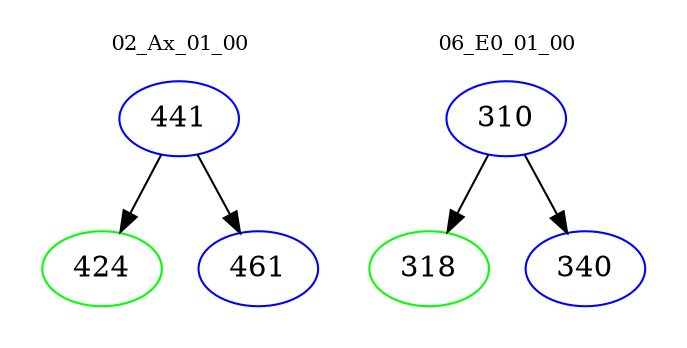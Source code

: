 digraph{
subgraph cluster_0 {
color = white
label = "02_Ax_01_00";
fontsize=10;
T0_441 [label="441", color="blue"]
T0_441 -> T0_424 [color="black"]
T0_424 [label="424", color="green"]
T0_441 -> T0_461 [color="black"]
T0_461 [label="461", color="blue"]
}
subgraph cluster_1 {
color = white
label = "06_E0_01_00";
fontsize=10;
T1_310 [label="310", color="blue"]
T1_310 -> T1_318 [color="black"]
T1_318 [label="318", color="green"]
T1_310 -> T1_340 [color="black"]
T1_340 [label="340", color="blue"]
}
}
